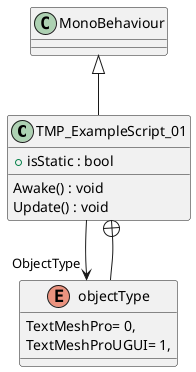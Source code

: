 @startuml
class TMP_ExampleScript_01 {
    + isStatic : bool
    Awake() : void
    Update() : void
}
enum objectType {
    TextMeshPro= 0,
    TextMeshProUGUI= 1,
}
MonoBehaviour <|-- TMP_ExampleScript_01
TMP_ExampleScript_01 --> "ObjectType" objectType
TMP_ExampleScript_01 +-- objectType
@enduml
